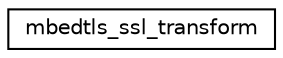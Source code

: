 digraph "Graphical Class Hierarchy"
{
 // LATEX_PDF_SIZE
  edge [fontname="Helvetica",fontsize="10",labelfontname="Helvetica",labelfontsize="10"];
  node [fontname="Helvetica",fontsize="10",shape=record];
  rankdir="LR";
  Node0 [label="mbedtls_ssl_transform",height=0.2,width=0.4,color="black", fillcolor="white", style="filled",URL="$df/d5d/structmbedtls__ssl__transform.html",tooltip=" "];
}
